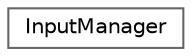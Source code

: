 digraph "Graphical Class Hierarchy"
{
 // LATEX_PDF_SIZE
  bgcolor="transparent";
  edge [fontname=Helvetica,fontsize=10,labelfontname=Helvetica,labelfontsize=10];
  node [fontname=Helvetica,fontsize=10,shape=box,height=0.2,width=0.4];
  rankdir="LR";
  Node0 [id="Node000000",label="InputManager",height=0.2,width=0.4,color="grey40", fillcolor="white", style="filled",URL="$class_input_manager.html",tooltip="The InputManager class provides utility functions for handling user input."];
}
